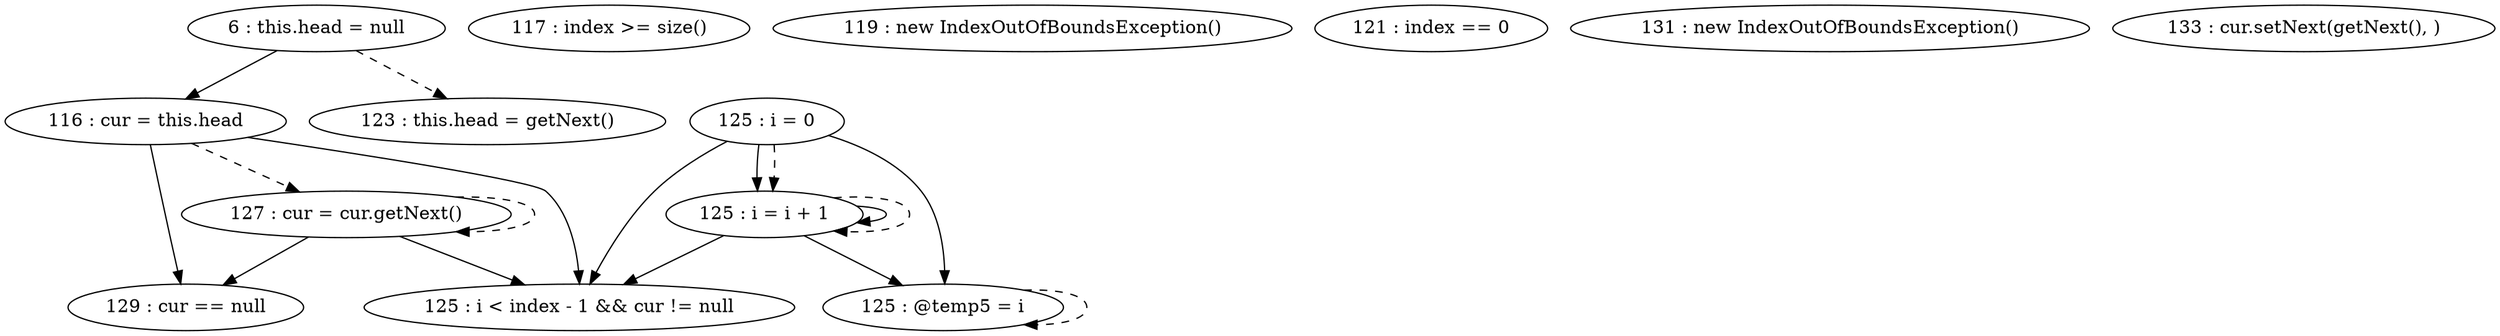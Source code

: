 digraph G {
"6 : this.head = null"
"6 : this.head = null" -> "116 : cur = this.head"
"6 : this.head = null" -> "123 : this.head = getNext()" [style=dashed]
"116 : cur = this.head"
"116 : cur = this.head" -> "125 : i < index - 1 && cur != null"
"116 : cur = this.head" -> "129 : cur == null"
"116 : cur = this.head" -> "127 : cur = cur.getNext()" [style=dashed]
"117 : index >= size()"
"119 : new IndexOutOfBoundsException()"
"121 : index == 0"
"123 : this.head = getNext()"
"125 : i = 0"
"125 : i = 0" -> "125 : i < index - 1 && cur != null"
"125 : i = 0" -> "125 : @temp5 = i"
"125 : i = 0" -> "125 : i = i + 1"
"125 : i = 0" -> "125 : i = i + 1" [style=dashed]
"125 : i < index - 1 && cur != null"
"127 : cur = cur.getNext()"
"127 : cur = cur.getNext()" -> "125 : i < index - 1 && cur != null"
"127 : cur = cur.getNext()" -> "129 : cur == null"
"127 : cur = cur.getNext()" -> "127 : cur = cur.getNext()" [style=dashed]
"125 : @temp5 = i"
"125 : @temp5 = i" -> "125 : @temp5 = i" [style=dashed]
"125 : i = i + 1"
"125 : i = i + 1" -> "125 : i < index - 1 && cur != null"
"125 : i = i + 1" -> "125 : @temp5 = i"
"125 : i = i + 1" -> "125 : i = i + 1"
"125 : i = i + 1" -> "125 : i = i + 1" [style=dashed]
"129 : cur == null"
"131 : new IndexOutOfBoundsException()"
"133 : cur.setNext(getNext(), )"
}